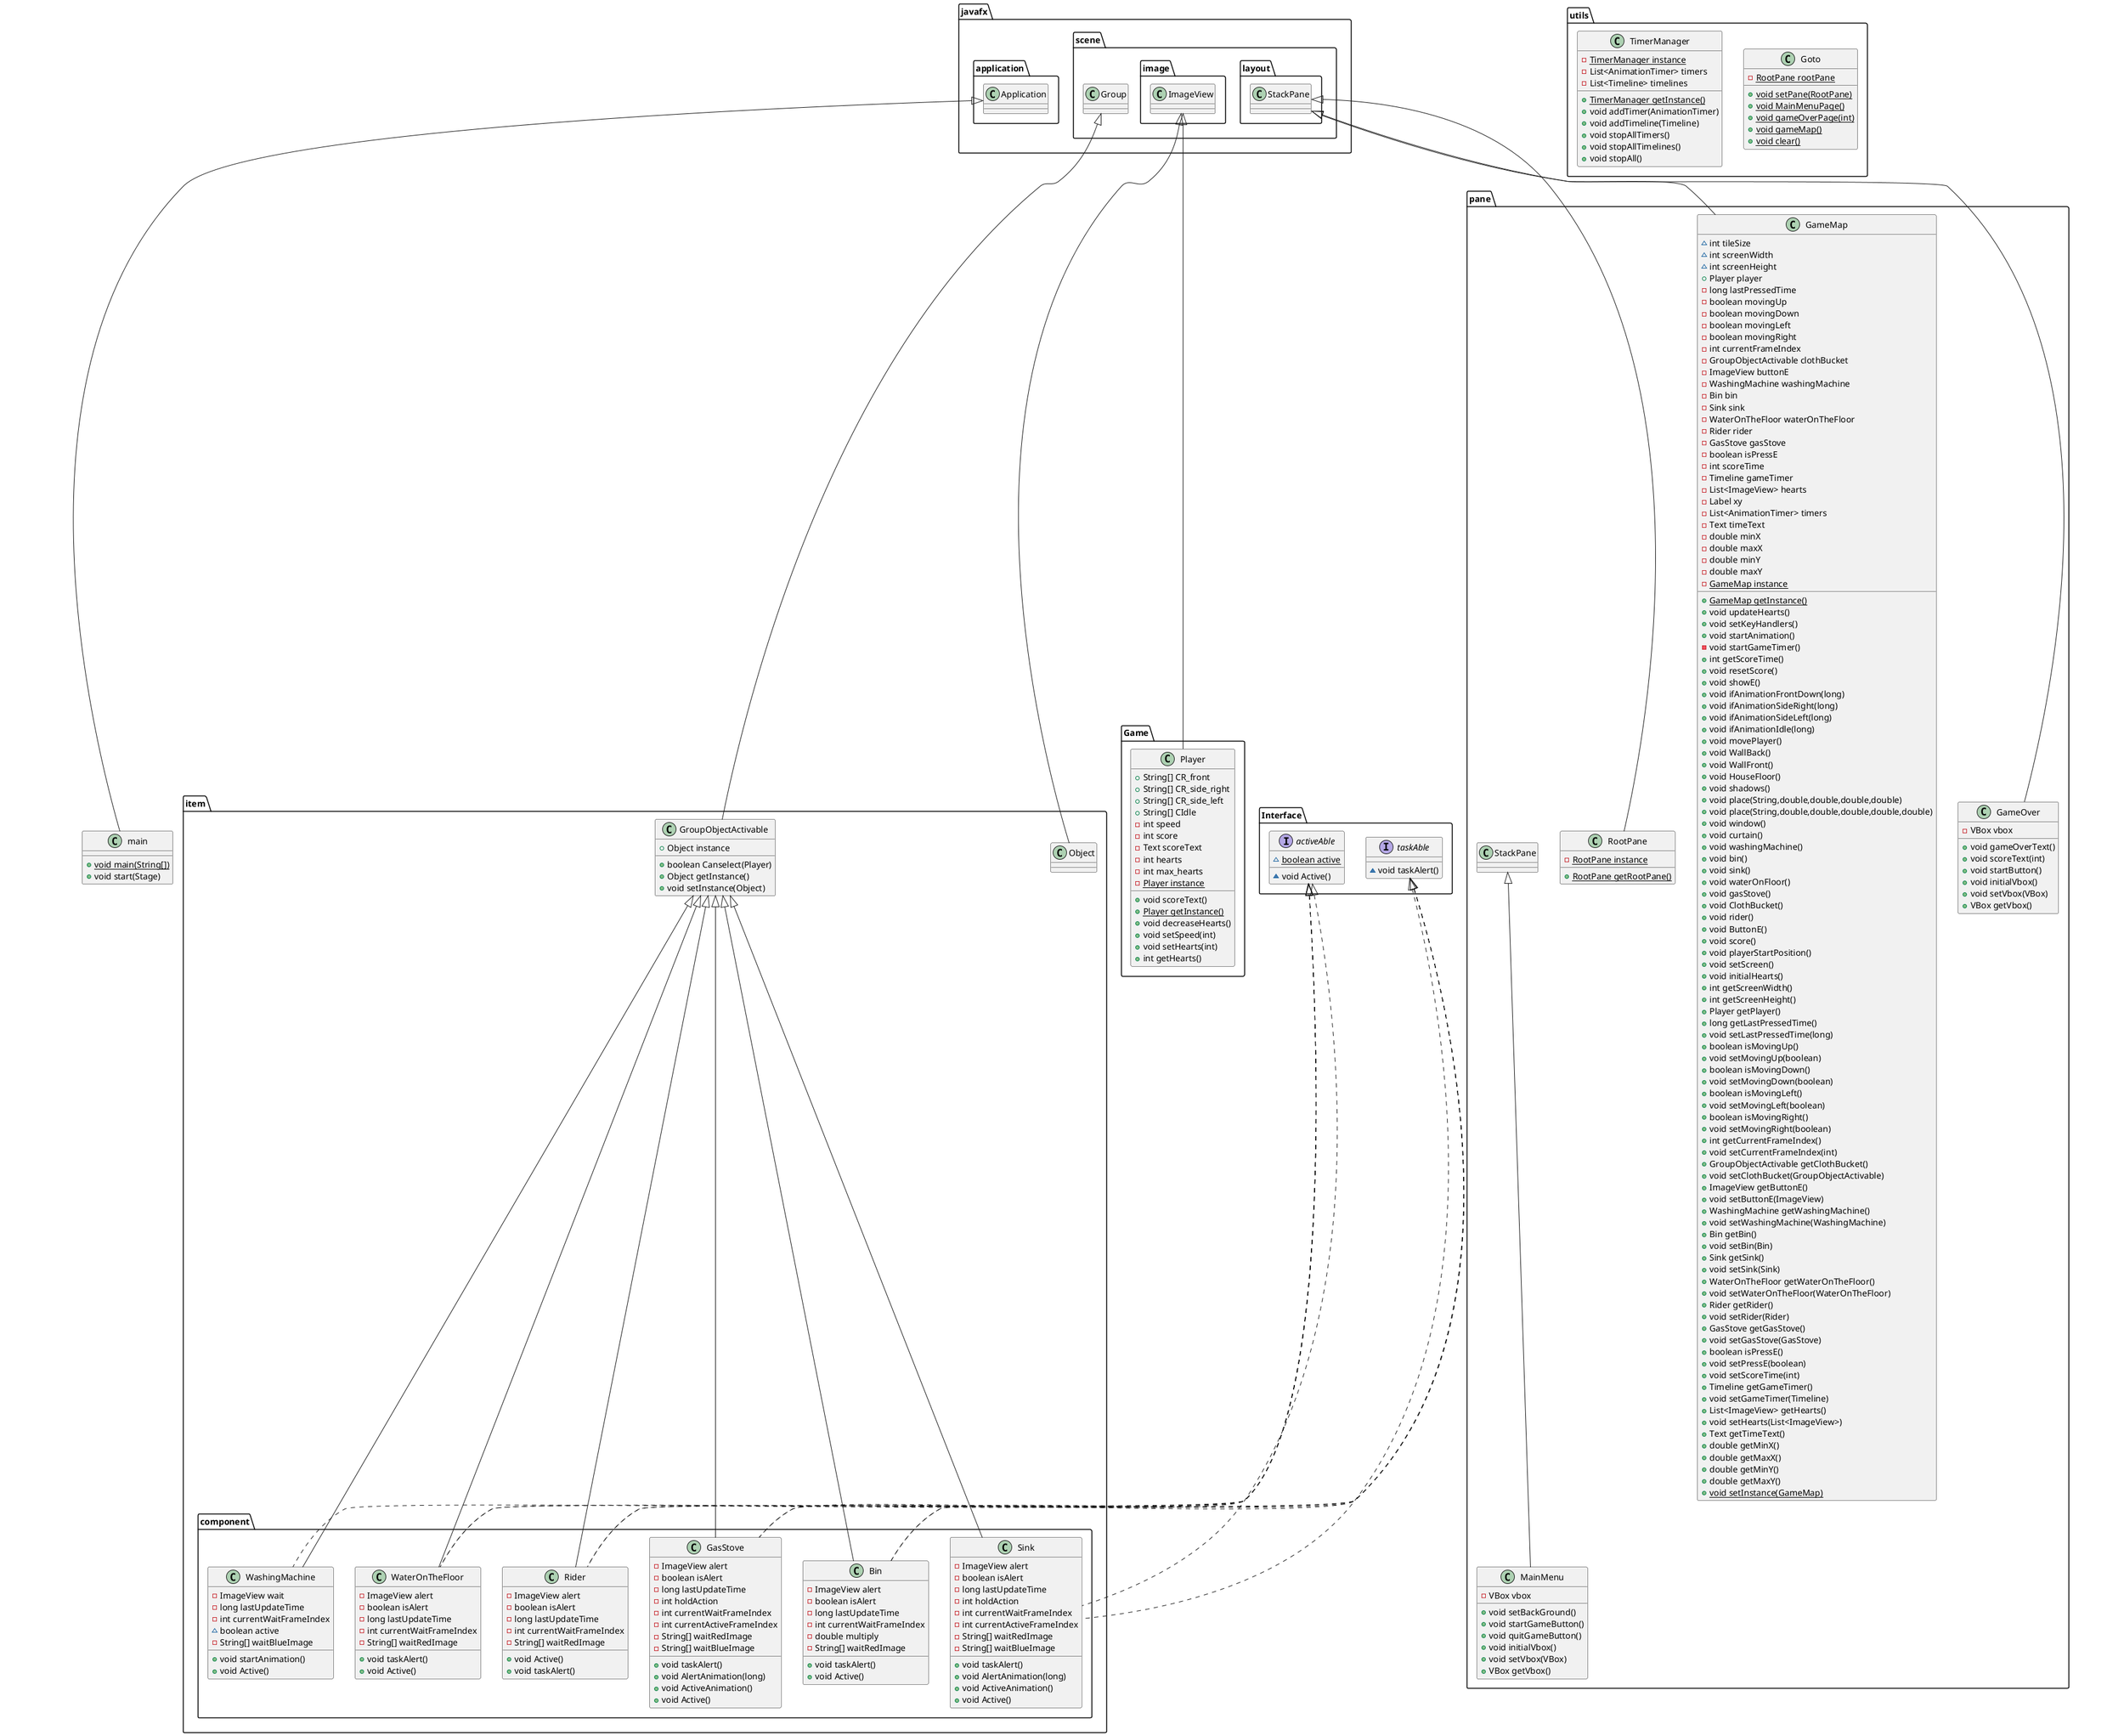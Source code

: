 @startuml
class main {
+ {static} void main(String[])
+ void start(Stage)
}
class item.component.GasStove {
- ImageView alert
- boolean isAlert
- long lastUpdateTime
- int holdAction
- int currentWaitFrameIndex
- int currentActiveFrameIndex
- String[] waitRedImage
- String[] waitBlueImage
+ void taskAlert()
+ void AlertAnimation(long)
+ void ActiveAnimation()
+ void Active()
}
class item.component.WashingMachine {
- ImageView wait
- long lastUpdateTime
- int currentWaitFrameIndex
~ boolean active
- String[] waitBlueImage
+ void startAnimation()
+ void Active()
}
class item.Object {
}
class item.component.Rider {
- ImageView alert
- boolean isAlert
- long lastUpdateTime
- int currentWaitFrameIndex
- String[] waitRedImage
+ void Active()
+ void taskAlert()
}
class utils.Goto {
- {static} RootPane rootPane
+ {static} void setPane(RootPane)
+ {static} void MainMenuPage()
+ {static} void gameOverPage(int)
+ {static} void gameMap()
+ {static} void clear()
}
class Game.Player {
+ String[] CR_front
+ String[] CR_side_right
+ String[] CR_side_left
+ String[] CIdle
- int speed
- int score
- Text scoreText
- int hearts
- int max_hearts
- {static} Player instance
+ void scoreText()
+ {static} Player getInstance()
+ void decreaseHearts()
+ void setSpeed(int)
+ void setHearts(int)
+ int getHearts()
}
class pane.GameMap {
~ int tileSize
~ int screenWidth
~ int screenHeight
+ Player player
- long lastPressedTime
- boolean movingUp
- boolean movingDown
- boolean movingLeft
- boolean movingRight
- int currentFrameIndex
- GroupObjectActivable clothBucket
- ImageView buttonE
- WashingMachine washingMachine
- Bin bin
- Sink sink
- WaterOnTheFloor waterOnTheFloor
- Rider rider
- GasStove gasStove
- boolean isPressE
- int scoreTime
- Timeline gameTimer
- List<ImageView> hearts
- Label xy
- List<AnimationTimer> timers
- Text timeText
- double minX
- double maxX
- double minY
- double maxY
- {static} GameMap instance
+ {static} GameMap getInstance()
+ void updateHearts()
+ void setKeyHandlers()
+ void startAnimation()
- void startGameTimer()
+ int getScoreTime()
+ void resetScore()
+ void showE()
+ void ifAnimationFrontDown(long)
+ void ifAnimationSideRight(long)
+ void ifAnimationSideLeft(long)
+ void ifAnimationIdle(long)
+ void movePlayer()
+ void WallBack()
+ void WallFront()
+ void HouseFloor()
+ void shadows()
+ void place(String,double,double,double,double)
+ void place(String,double,double,double,double,double)
+ void window()
+ void curtain()
+ void washingMachine()
+ void bin()
+ void sink()
+ void waterOnFloor()
+ void gasStove()
+ void ClothBucket()
+ void rider()
+ void ButtonE()
+ void score()
+ void playerStartPosition()
+ void setScreen()
+ void initialHearts()
+ int getScreenWidth()
+ int getScreenHeight()
+ Player getPlayer()
+ long getLastPressedTime()
+ void setLastPressedTime(long)
+ boolean isMovingUp()
+ void setMovingUp(boolean)
+ boolean isMovingDown()
+ void setMovingDown(boolean)
+ boolean isMovingLeft()
+ void setMovingLeft(boolean)
+ boolean isMovingRight()
+ void setMovingRight(boolean)
+ int getCurrentFrameIndex()
+ void setCurrentFrameIndex(int)
+ GroupObjectActivable getClothBucket()
+ void setClothBucket(GroupObjectActivable)
+ ImageView getButtonE()
+ void setButtonE(ImageView)
+ WashingMachine getWashingMachine()
+ void setWashingMachine(WashingMachine)
+ Bin getBin()
+ void setBin(Bin)
+ Sink getSink()
+ void setSink(Sink)
+ WaterOnTheFloor getWaterOnTheFloor()
+ void setWaterOnTheFloor(WaterOnTheFloor)
+ Rider getRider()
+ void setRider(Rider)
+ GasStove getGasStove()
+ void setGasStove(GasStove)
+ boolean isPressE()
+ void setPressE(boolean)
+ void setScoreTime(int)
+ Timeline getGameTimer()
+ void setGameTimer(Timeline)
+ List<ImageView> getHearts()
+ void setHearts(List<ImageView>)
+ Text getTimeText()
+ double getMinX()
+ double getMaxX()
+ double getMinY()
+ double getMaxY()
+ {static} void setInstance(GameMap)
}
interface Interface.activeAble {
~ {static} boolean active
~ void Active()
}
class utils.TimerManager {
- {static} TimerManager instance
- List<AnimationTimer> timers
- List<Timeline> timelines
+ {static} TimerManager getInstance()
+ void addTimer(AnimationTimer)
+ void addTimeline(Timeline)
+ void stopAllTimers()
+ void stopAllTimelines()
+ void stopAll()
}
class pane.RootPane {
- {static} RootPane instance
+ {static} RootPane getRootPane()
}
class item.component.WaterOnTheFloor {
- ImageView alert
- boolean isAlert
- long lastUpdateTime
- int currentWaitFrameIndex
- String[] waitRedImage
+ void taskAlert()
+ void Active()
}
class pane.GameOver {
- VBox vbox
+ void gameOverText()
+ void scoreText(int)
+ void startButton()
+ void initialVbox()
+ void setVbox(VBox)
+ VBox getVbox()
}
class item.GroupObjectActivable {
+ Object instance
+ boolean Canselect(Player)
+ Object getInstance()
+ void setInstance(Object)
}
interface Interface.taskAble {
~ void taskAlert()
}
class item.component.Sink {
- ImageView alert
- boolean isAlert
- long lastUpdateTime
- int holdAction
- int currentWaitFrameIndex
- int currentActiveFrameIndex
- String[] waitRedImage
- String[] waitBlueImage
+ void taskAlert()
+ void AlertAnimation(long)
+ void ActiveAnimation()
+ void Active()
}
class item.component.Bin {
- ImageView alert
- boolean isAlert
- long lastUpdateTime
- int currentWaitFrameIndex
- double multiply
- String[] waitRedImage
+ void taskAlert()
+ void Active()
}
class pane.MainMenu {
- VBox vbox
+ void setBackGround()
+ void startGameButton()
+ void quitGameButton()
+ void initialVbox()
+ void setVbox(VBox)
+ VBox getVbox()
}


javafx.application.Application <|-- main
Interface.taskAble <|.. item.component.GasStove
Interface.activeAble <|.. item.component.GasStove
item.GroupObjectActivable <|-- item.component.GasStove
Interface.activeAble <|.. item.component.WashingMachine
item.GroupObjectActivable <|-- item.component.WashingMachine
javafx.scene.image.ImageView <|-- item.Object
Interface.taskAble <|.. item.component.Rider
Interface.activeAble <|.. item.component.Rider
item.GroupObjectActivable <|-- item.component.Rider
javafx.scene.image.ImageView <|-- Game.Player
javafx.scene.layout.StackPane <|-- pane.GameMap
javafx.scene.layout.StackPane <|-- pane.RootPane
Interface.taskAble <|.. item.component.WaterOnTheFloor
Interface.activeAble <|.. item.component.WaterOnTheFloor
item.GroupObjectActivable <|-- item.component.WaterOnTheFloor
javafx.scene.layout.StackPane <|-- pane.GameOver
javafx.scene.Group <|-- item.GroupObjectActivable
Interface.taskAble <|.. item.component.Sink
Interface.activeAble <|.. item.component.Sink
item.GroupObjectActivable <|-- item.component.Sink
Interface.taskAble <|.. item.component.Bin
Interface.activeAble <|.. item.component.Bin
item.GroupObjectActivable <|-- item.component.Bin
pane.StackPane <|-- pane.MainMenu
@enduml